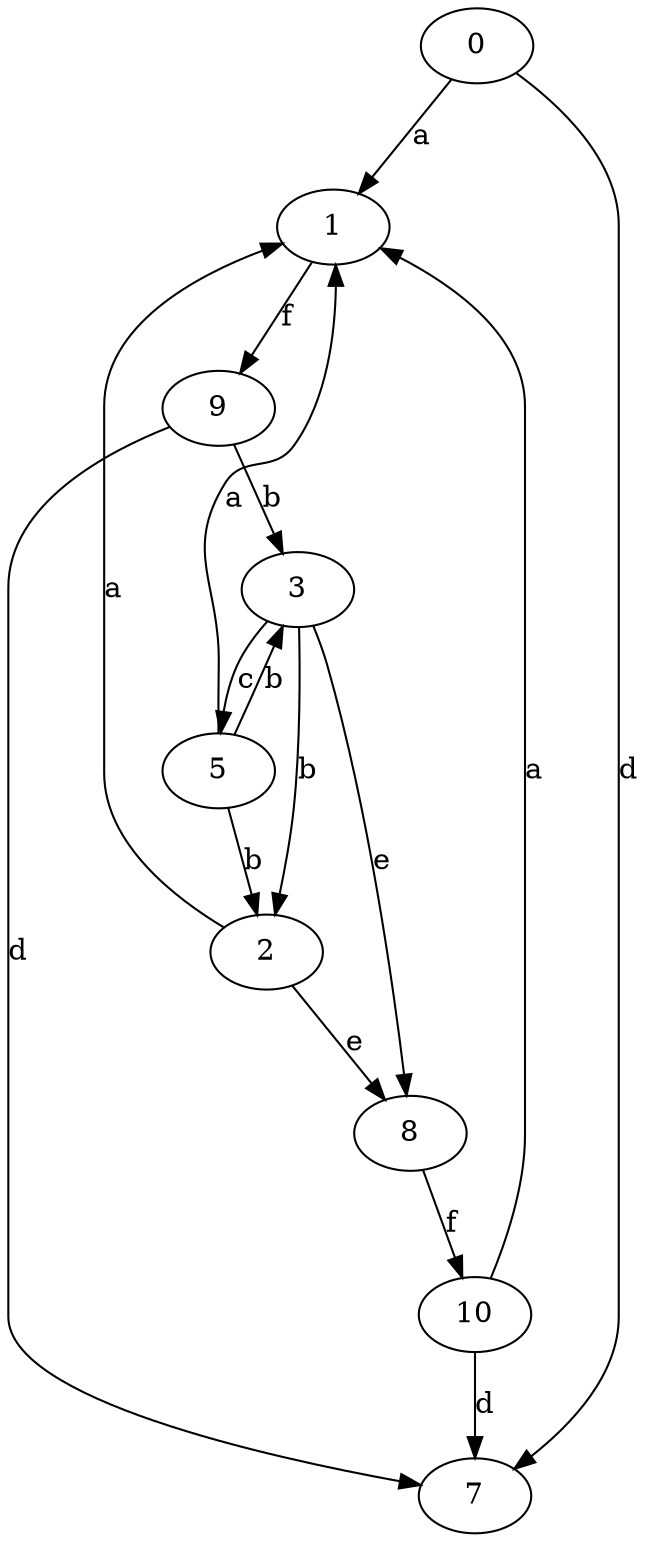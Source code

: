 strict digraph  {
1;
2;
3;
5;
7;
8;
9;
10;
0;
1 -> 9  [label=f];
2 -> 1  [label=a];
2 -> 8  [label=e];
3 -> 2  [label=b];
3 -> 5  [label=c];
3 -> 8  [label=e];
5 -> 1  [label=a];
5 -> 2  [label=b];
5 -> 3  [label=b];
8 -> 10  [label=f];
9 -> 3  [label=b];
9 -> 7  [label=d];
10 -> 1  [label=a];
10 -> 7  [label=d];
0 -> 1  [label=a];
0 -> 7  [label=d];
}
